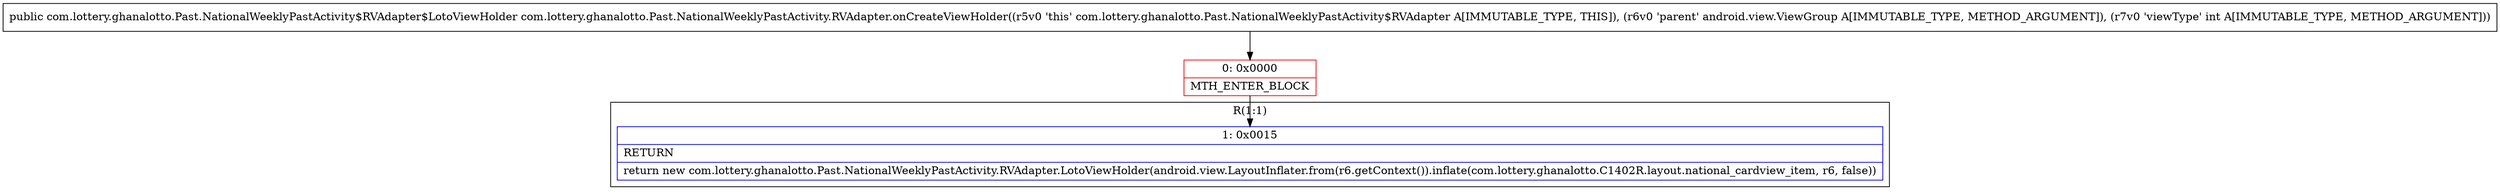 digraph "CFG forcom.lottery.ghanalotto.Past.NationalWeeklyPastActivity.RVAdapter.onCreateViewHolder(Landroid\/view\/ViewGroup;I)Lcom\/lottery\/ghanalotto\/Past\/NationalWeeklyPastActivity$RVAdapter$LotoViewHolder;" {
subgraph cluster_Region_1891950327 {
label = "R(1:1)";
node [shape=record,color=blue];
Node_1 [shape=record,label="{1\:\ 0x0015|RETURN\l|return new com.lottery.ghanalotto.Past.NationalWeeklyPastActivity.RVAdapter.LotoViewHolder(android.view.LayoutInflater.from(r6.getContext()).inflate(com.lottery.ghanalotto.C1402R.layout.national_cardview_item, r6, false))\l}"];
}
Node_0 [shape=record,color=red,label="{0\:\ 0x0000|MTH_ENTER_BLOCK\l}"];
MethodNode[shape=record,label="{public com.lottery.ghanalotto.Past.NationalWeeklyPastActivity$RVAdapter$LotoViewHolder com.lottery.ghanalotto.Past.NationalWeeklyPastActivity.RVAdapter.onCreateViewHolder((r5v0 'this' com.lottery.ghanalotto.Past.NationalWeeklyPastActivity$RVAdapter A[IMMUTABLE_TYPE, THIS]), (r6v0 'parent' android.view.ViewGroup A[IMMUTABLE_TYPE, METHOD_ARGUMENT]), (r7v0 'viewType' int A[IMMUTABLE_TYPE, METHOD_ARGUMENT])) }"];
MethodNode -> Node_0;
Node_0 -> Node_1;
}

